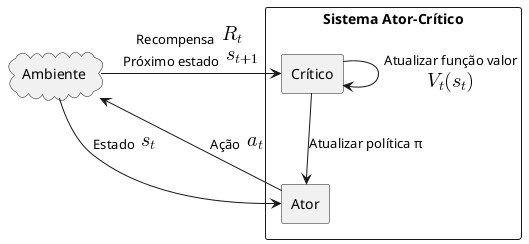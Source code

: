 @startuml

cloud Ambiente



rectangle "Sistema Ator-Crítico" {

    rectangle "Ator" as Ator

    rectangle "Crítico" as Crítico

}



Ambiente --> Ator : Estado <math>s_t</math>

Ator --> Ambiente : Ação <latex>a_t</latex>

Ambiente --> Crítico : Recompensa <latex>R_t</latex>\n Próximo estado <latex>s_{t+1}</latex>

Crítico --> Crítico : Atualizar função valor\n<latex>V_t(s_t)</latex>

Crítico --> Ator : Atualizar política π



@enduml
